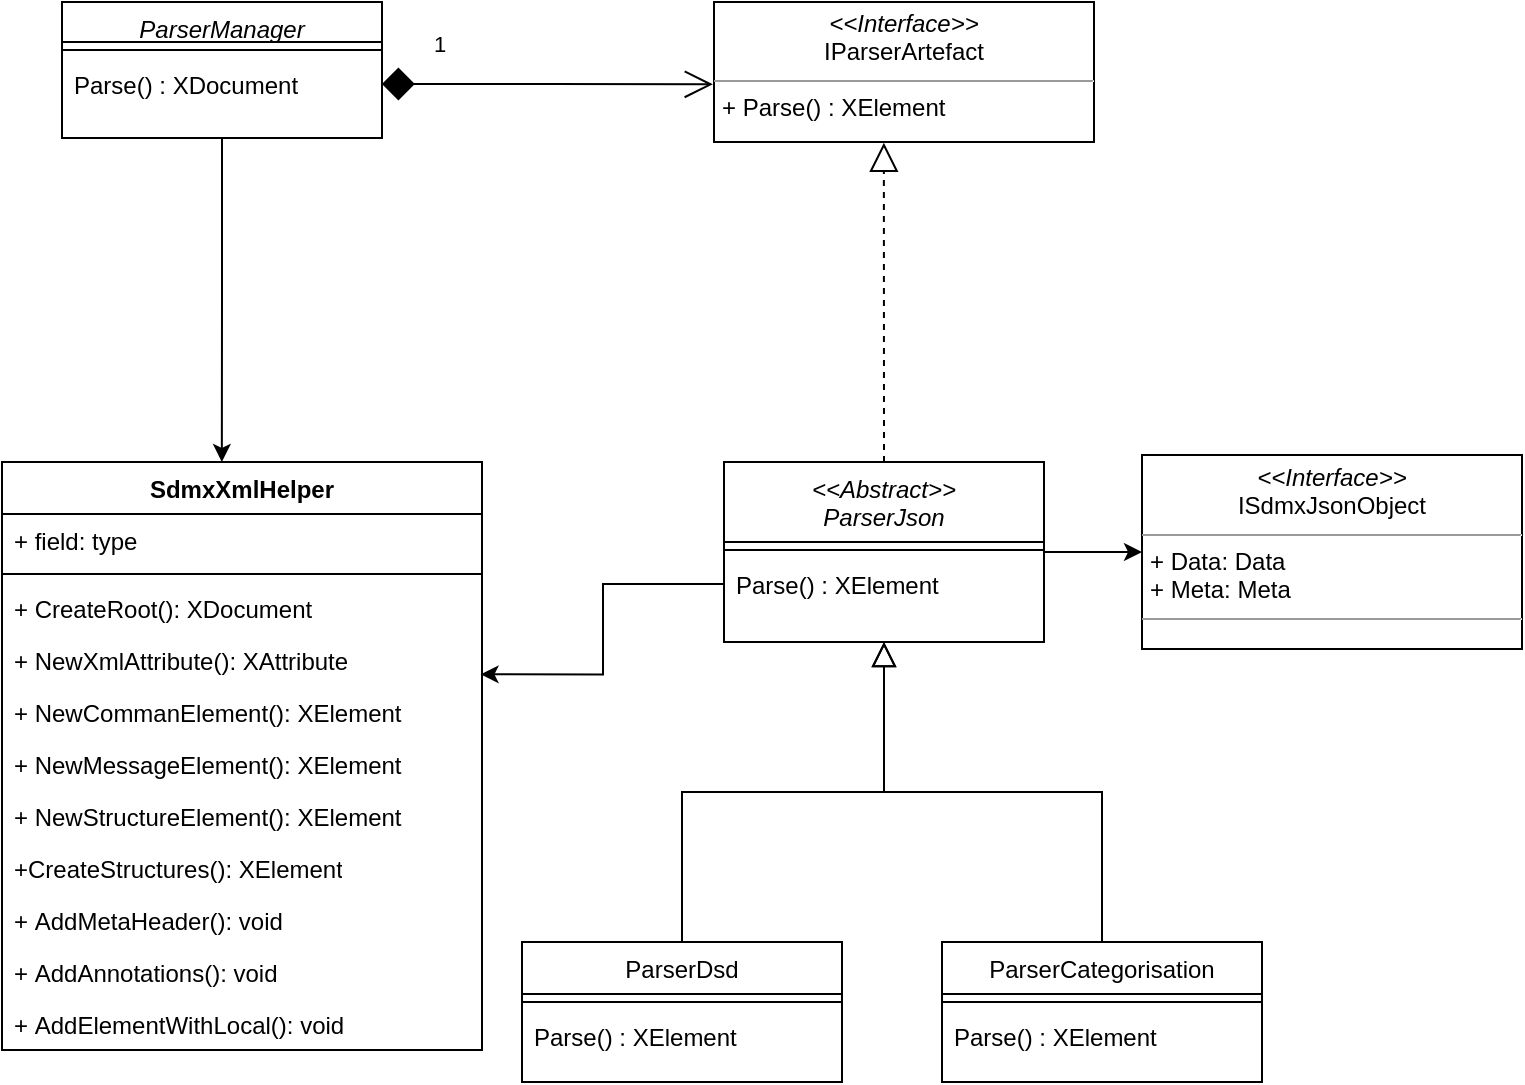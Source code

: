 <mxfile version="21.5.0" type="github">
  <diagram id="C5RBs43oDa-KdzZeNtuy" name="Page-1">
    <mxGraphModel dx="1155" dy="753" grid="1" gridSize="10" guides="1" tooltips="1" connect="1" arrows="1" fold="1" page="1" pageScale="1" pageWidth="827" pageHeight="1169" math="0" shadow="0">
      <root>
        <mxCell id="WIyWlLk6GJQsqaUBKTNV-0" />
        <mxCell id="WIyWlLk6GJQsqaUBKTNV-1" parent="WIyWlLk6GJQsqaUBKTNV-0" />
        <mxCell id="sYgzPZhgx7XZn2rBdJEi-27" value="" style="edgeStyle=orthogonalEdgeStyle;rounded=0;orthogonalLoop=1;jettySize=auto;html=1;" edge="1" parent="WIyWlLk6GJQsqaUBKTNV-1" source="zkfFHV4jXpPFQw0GAbJ--0" target="sYgzPZhgx7XZn2rBdJEi-26">
          <mxGeometry relative="1" as="geometry" />
        </mxCell>
        <mxCell id="zkfFHV4jXpPFQw0GAbJ--0" value="&lt;&lt;Abstract&gt;&gt;&#xa;ParserJson" style="swimlane;fontStyle=2;align=center;verticalAlign=top;childLayout=stackLayout;horizontal=1;startSize=40;horizontalStack=0;resizeParent=1;resizeLast=0;collapsible=1;marginBottom=0;rounded=0;shadow=0;strokeWidth=1;" parent="WIyWlLk6GJQsqaUBKTNV-1" vertex="1">
          <mxGeometry x="401" y="290" width="160" height="90" as="geometry">
            <mxRectangle x="230" y="140" width="160" height="26" as="alternateBounds" />
          </mxGeometry>
        </mxCell>
        <mxCell id="zkfFHV4jXpPFQw0GAbJ--4" value="" style="line;html=1;strokeWidth=1;align=left;verticalAlign=middle;spacingTop=-1;spacingLeft=3;spacingRight=3;rotatable=0;labelPosition=right;points=[];portConstraint=eastwest;" parent="zkfFHV4jXpPFQw0GAbJ--0" vertex="1">
          <mxGeometry y="40" width="160" height="8" as="geometry" />
        </mxCell>
        <mxCell id="zkfFHV4jXpPFQw0GAbJ--5" value="Parse() : XElement" style="text;align=left;verticalAlign=top;spacingLeft=4;spacingRight=4;overflow=hidden;rotatable=0;points=[[0,0.5],[1,0.5]];portConstraint=eastwest;" parent="zkfFHV4jXpPFQw0GAbJ--0" vertex="1">
          <mxGeometry y="48" width="160" height="26" as="geometry" />
        </mxCell>
        <mxCell id="zkfFHV4jXpPFQw0GAbJ--6" value="ParserDsd" style="swimlane;fontStyle=0;align=center;verticalAlign=top;childLayout=stackLayout;horizontal=1;startSize=26;horizontalStack=0;resizeParent=1;resizeLast=0;collapsible=1;marginBottom=0;rounded=0;shadow=0;strokeWidth=1;" parent="WIyWlLk6GJQsqaUBKTNV-1" vertex="1">
          <mxGeometry x="300" y="530" width="160" height="70" as="geometry">
            <mxRectangle x="130" y="380" width="160" height="26" as="alternateBounds" />
          </mxGeometry>
        </mxCell>
        <mxCell id="zkfFHV4jXpPFQw0GAbJ--9" value="" style="line;html=1;strokeWidth=1;align=left;verticalAlign=middle;spacingTop=-1;spacingLeft=3;spacingRight=3;rotatable=0;labelPosition=right;points=[];portConstraint=eastwest;" parent="zkfFHV4jXpPFQw0GAbJ--6" vertex="1">
          <mxGeometry y="26" width="160" height="8" as="geometry" />
        </mxCell>
        <mxCell id="sYgzPZhgx7XZn2rBdJEi-29" value="Parse() : XElement" style="text;align=left;verticalAlign=top;spacingLeft=4;spacingRight=4;overflow=hidden;rotatable=0;points=[[0,0.5],[1,0.5]];portConstraint=eastwest;" vertex="1" parent="zkfFHV4jXpPFQw0GAbJ--6">
          <mxGeometry y="34" width="160" height="26" as="geometry" />
        </mxCell>
        <mxCell id="zkfFHV4jXpPFQw0GAbJ--12" value="" style="endArrow=block;endSize=10;endFill=0;shadow=0;strokeWidth=1;rounded=0;edgeStyle=elbowEdgeStyle;elbow=vertical;" parent="WIyWlLk6GJQsqaUBKTNV-1" source="zkfFHV4jXpPFQw0GAbJ--6" target="zkfFHV4jXpPFQw0GAbJ--0" edge="1">
          <mxGeometry width="160" relative="1" as="geometry">
            <mxPoint x="320" y="373" as="sourcePoint" />
            <mxPoint x="320" y="373" as="targetPoint" />
          </mxGeometry>
        </mxCell>
        <mxCell id="zkfFHV4jXpPFQw0GAbJ--13" value="ParserCategorisation" style="swimlane;fontStyle=0;align=center;verticalAlign=top;childLayout=stackLayout;horizontal=1;startSize=26;horizontalStack=0;resizeParent=1;resizeLast=0;collapsible=1;marginBottom=0;rounded=0;shadow=0;strokeWidth=1;" parent="WIyWlLk6GJQsqaUBKTNV-1" vertex="1">
          <mxGeometry x="510" y="530" width="160" height="70" as="geometry">
            <mxRectangle x="340" y="380" width="170" height="26" as="alternateBounds" />
          </mxGeometry>
        </mxCell>
        <mxCell id="zkfFHV4jXpPFQw0GAbJ--15" value="" style="line;html=1;strokeWidth=1;align=left;verticalAlign=middle;spacingTop=-1;spacingLeft=3;spacingRight=3;rotatable=0;labelPosition=right;points=[];portConstraint=eastwest;" parent="zkfFHV4jXpPFQw0GAbJ--13" vertex="1">
          <mxGeometry y="26" width="160" height="8" as="geometry" />
        </mxCell>
        <mxCell id="sYgzPZhgx7XZn2rBdJEi-28" value="Parse() : XElement" style="text;align=left;verticalAlign=top;spacingLeft=4;spacingRight=4;overflow=hidden;rotatable=0;points=[[0,0.5],[1,0.5]];portConstraint=eastwest;" vertex="1" parent="zkfFHV4jXpPFQw0GAbJ--13">
          <mxGeometry y="34" width="160" height="26" as="geometry" />
        </mxCell>
        <mxCell id="zkfFHV4jXpPFQw0GAbJ--16" value="" style="endArrow=block;endSize=10;endFill=0;shadow=0;strokeWidth=1;rounded=0;edgeStyle=elbowEdgeStyle;elbow=vertical;" parent="WIyWlLk6GJQsqaUBKTNV-1" source="zkfFHV4jXpPFQw0GAbJ--13" target="zkfFHV4jXpPFQw0GAbJ--0" edge="1">
          <mxGeometry width="160" relative="1" as="geometry">
            <mxPoint x="330" y="543" as="sourcePoint" />
            <mxPoint x="430" y="441" as="targetPoint" />
          </mxGeometry>
        </mxCell>
        <mxCell id="sYgzPZhgx7XZn2rBdJEi-33" value="" style="edgeStyle=orthogonalEdgeStyle;rounded=0;orthogonalLoop=1;jettySize=auto;html=1;entryX=0.458;entryY=0;entryDx=0;entryDy=0;entryPerimeter=0;" edge="1" parent="WIyWlLk6GJQsqaUBKTNV-1" source="sYgzPZhgx7XZn2rBdJEi-0" target="sYgzPZhgx7XZn2rBdJEi-13">
          <mxGeometry relative="1" as="geometry">
            <mxPoint x="150" y="208.0" as="targetPoint" />
          </mxGeometry>
        </mxCell>
        <mxCell id="sYgzPZhgx7XZn2rBdJEi-0" value="ParserManager" style="swimlane;fontStyle=2;align=center;verticalAlign=top;childLayout=stackLayout;horizontal=1;startSize=20;horizontalStack=0;resizeParent=1;resizeLast=0;collapsible=1;marginBottom=0;rounded=0;shadow=0;strokeWidth=1;" vertex="1" parent="WIyWlLk6GJQsqaUBKTNV-1">
          <mxGeometry x="70" y="60" width="160" height="68" as="geometry">
            <mxRectangle x="230" y="140" width="160" height="26" as="alternateBounds" />
          </mxGeometry>
        </mxCell>
        <mxCell id="sYgzPZhgx7XZn2rBdJEi-4" value="" style="line;html=1;strokeWidth=1;align=left;verticalAlign=middle;spacingTop=-1;spacingLeft=3;spacingRight=3;rotatable=0;labelPosition=right;points=[];portConstraint=eastwest;" vertex="1" parent="sYgzPZhgx7XZn2rBdJEi-0">
          <mxGeometry y="20" width="160" height="8" as="geometry" />
        </mxCell>
        <mxCell id="sYgzPZhgx7XZn2rBdJEi-5" value="Parse() : XDocument " style="text;align=left;verticalAlign=top;spacingLeft=4;spacingRight=4;overflow=hidden;rotatable=0;points=[[0,0.5],[1,0.5]];portConstraint=eastwest;" vertex="1" parent="sYgzPZhgx7XZn2rBdJEi-0">
          <mxGeometry y="28" width="160" height="26" as="geometry" />
        </mxCell>
        <mxCell id="sYgzPZhgx7XZn2rBdJEi-10" value="1" style="endArrow=open;html=1;endSize=12;startArrow=diamond;startSize=14;startFill=1;edgeStyle=orthogonalEdgeStyle;align=left;verticalAlign=bottom;rounded=0;entryX=-0.003;entryY=0.588;entryDx=0;entryDy=0;exitX=1;exitY=0.5;exitDx=0;exitDy=0;entryPerimeter=0;" edge="1" parent="WIyWlLk6GJQsqaUBKTNV-1" source="sYgzPZhgx7XZn2rBdJEi-5" target="sYgzPZhgx7XZn2rBdJEi-17">
          <mxGeometry x="-0.709" y="11" relative="1" as="geometry">
            <mxPoint x="255.5" y="95.5" as="sourcePoint" />
            <mxPoint x="393.5" y="89.5" as="targetPoint" />
            <mxPoint as="offset" />
          </mxGeometry>
        </mxCell>
        <mxCell id="sYgzPZhgx7XZn2rBdJEi-13" value="SdmxXmlHelper" style="swimlane;fontStyle=1;align=center;verticalAlign=top;childLayout=stackLayout;horizontal=1;startSize=26;horizontalStack=0;resizeParent=1;resizeParentMax=0;resizeLast=0;collapsible=1;marginBottom=0;whiteSpace=wrap;html=1;" vertex="1" parent="WIyWlLk6GJQsqaUBKTNV-1">
          <mxGeometry x="40" y="290" width="240" height="294" as="geometry" />
        </mxCell>
        <mxCell id="sYgzPZhgx7XZn2rBdJEi-14" value="+ field: type" style="text;strokeColor=none;fillColor=none;align=left;verticalAlign=top;spacingLeft=4;spacingRight=4;overflow=hidden;rotatable=0;points=[[0,0.5],[1,0.5]];portConstraint=eastwest;whiteSpace=wrap;html=1;" vertex="1" parent="sYgzPZhgx7XZn2rBdJEi-13">
          <mxGeometry y="26" width="240" height="26" as="geometry" />
        </mxCell>
        <mxCell id="sYgzPZhgx7XZn2rBdJEi-15" value="" style="line;strokeWidth=1;fillColor=none;align=left;verticalAlign=middle;spacingTop=-1;spacingLeft=3;spacingRight=3;rotatable=0;labelPosition=right;points=[];portConstraint=eastwest;strokeColor=inherit;" vertex="1" parent="sYgzPZhgx7XZn2rBdJEi-13">
          <mxGeometry y="52" width="240" height="8" as="geometry" />
        </mxCell>
        <mxCell id="sYgzPZhgx7XZn2rBdJEi-16" value="+&amp;nbsp;CreateRoot&lt;span style=&quot;background-color: initial;&quot;&gt;():&amp;nbsp;&lt;/span&gt;XDocument&lt;br&gt;" style="text;strokeColor=none;fillColor=none;align=left;verticalAlign=top;spacingLeft=4;spacingRight=4;overflow=hidden;rotatable=0;points=[[0,0.5],[1,0.5]];portConstraint=eastwest;whiteSpace=wrap;html=1;" vertex="1" parent="sYgzPZhgx7XZn2rBdJEi-13">
          <mxGeometry y="60" width="240" height="26" as="geometry" />
        </mxCell>
        <mxCell id="sYgzPZhgx7XZn2rBdJEi-21" value="+&amp;nbsp;NewXmlAttribute&lt;span style=&quot;background-color: initial;&quot;&gt;():&amp;nbsp;&lt;/span&gt;XAttribute" style="text;strokeColor=none;fillColor=none;align=left;verticalAlign=top;spacingLeft=4;spacingRight=4;overflow=hidden;rotatable=0;points=[[0,0.5],[1,0.5]];portConstraint=eastwest;whiteSpace=wrap;html=1;" vertex="1" parent="sYgzPZhgx7XZn2rBdJEi-13">
          <mxGeometry y="86" width="240" height="26" as="geometry" />
        </mxCell>
        <mxCell id="sYgzPZhgx7XZn2rBdJEi-22" value="+&amp;nbsp;NewCommanElement&lt;span style=&quot;background-color: initial;&quot;&gt;():&amp;nbsp;&lt;/span&gt;XElement" style="text;strokeColor=none;fillColor=none;align=left;verticalAlign=top;spacingLeft=4;spacingRight=4;overflow=hidden;rotatable=0;points=[[0,0.5],[1,0.5]];portConstraint=eastwest;whiteSpace=wrap;html=1;" vertex="1" parent="sYgzPZhgx7XZn2rBdJEi-13">
          <mxGeometry y="112" width="240" height="26" as="geometry" />
        </mxCell>
        <mxCell id="sYgzPZhgx7XZn2rBdJEi-23" value="+&amp;nbsp;NewMessageElement&lt;span style=&quot;background-color: initial;&quot;&gt;():&amp;nbsp;&lt;/span&gt;&lt;span style=&quot;background-color: initial;&quot;&gt;XElement&lt;/span&gt;" style="text;strokeColor=none;fillColor=none;align=left;verticalAlign=top;spacingLeft=4;spacingRight=4;overflow=hidden;rotatable=0;points=[[0,0.5],[1,0.5]];portConstraint=eastwest;whiteSpace=wrap;html=1;" vertex="1" parent="sYgzPZhgx7XZn2rBdJEi-13">
          <mxGeometry y="138" width="240" height="26" as="geometry" />
        </mxCell>
        <mxCell id="sYgzPZhgx7XZn2rBdJEi-24" value="+&amp;nbsp;NewStructureElement&lt;span style=&quot;background-color: initial;&quot;&gt;():&amp;nbsp;&lt;/span&gt;&lt;span style=&quot;background-color: initial;&quot;&gt;XElement&lt;/span&gt;" style="text;strokeColor=none;fillColor=none;align=left;verticalAlign=top;spacingLeft=4;spacingRight=4;overflow=hidden;rotatable=0;points=[[0,0.5],[1,0.5]];portConstraint=eastwest;whiteSpace=wrap;html=1;" vertex="1" parent="sYgzPZhgx7XZn2rBdJEi-13">
          <mxGeometry y="164" width="240" height="26" as="geometry" />
        </mxCell>
        <mxCell id="sYgzPZhgx7XZn2rBdJEi-36" value="+CreateStructures&lt;span style=&quot;background-color: initial;&quot;&gt;():&amp;nbsp;&lt;/span&gt;&lt;span style=&quot;background-color: initial;&quot;&gt;XElement&lt;/span&gt;" style="text;strokeColor=none;fillColor=none;align=left;verticalAlign=top;spacingLeft=4;spacingRight=4;overflow=hidden;rotatable=0;points=[[0,0.5],[1,0.5]];portConstraint=eastwest;whiteSpace=wrap;html=1;" vertex="1" parent="sYgzPZhgx7XZn2rBdJEi-13">
          <mxGeometry y="190" width="240" height="26" as="geometry" />
        </mxCell>
        <mxCell id="sYgzPZhgx7XZn2rBdJEi-35" value="+&amp;nbsp;AddMetaHeader&lt;span style=&quot;background-color: initial;&quot;&gt;():&amp;nbsp;&lt;/span&gt;&lt;span style=&quot;background-color: initial;&quot;&gt;void&lt;/span&gt;" style="text;strokeColor=none;fillColor=none;align=left;verticalAlign=top;spacingLeft=4;spacingRight=4;overflow=hidden;rotatable=0;points=[[0,0.5],[1,0.5]];portConstraint=eastwest;whiteSpace=wrap;html=1;" vertex="1" parent="sYgzPZhgx7XZn2rBdJEi-13">
          <mxGeometry y="216" width="240" height="26" as="geometry" />
        </mxCell>
        <mxCell id="sYgzPZhgx7XZn2rBdJEi-37" value="+&amp;nbsp;AddAnnotations&lt;span style=&quot;background-color: initial;&quot;&gt;():&amp;nbsp;&lt;/span&gt;&lt;span style=&quot;background-color: initial;&quot;&gt;void&lt;/span&gt;" style="text;strokeColor=none;fillColor=none;align=left;verticalAlign=top;spacingLeft=4;spacingRight=4;overflow=hidden;rotatable=0;points=[[0,0.5],[1,0.5]];portConstraint=eastwest;whiteSpace=wrap;html=1;" vertex="1" parent="sYgzPZhgx7XZn2rBdJEi-13">
          <mxGeometry y="242" width="240" height="26" as="geometry" />
        </mxCell>
        <mxCell id="sYgzPZhgx7XZn2rBdJEi-38" value="+&amp;nbsp;AddElementWithLocal&lt;span style=&quot;background-color: initial;&quot;&gt;():&amp;nbsp;&lt;/span&gt;&lt;span style=&quot;background-color: initial;&quot;&gt;void&lt;/span&gt;" style="text;strokeColor=none;fillColor=none;align=left;verticalAlign=top;spacingLeft=4;spacingRight=4;overflow=hidden;rotatable=0;points=[[0,0.5],[1,0.5]];portConstraint=eastwest;whiteSpace=wrap;html=1;" vertex="1" parent="sYgzPZhgx7XZn2rBdJEi-13">
          <mxGeometry y="268" width="240" height="26" as="geometry" />
        </mxCell>
        <mxCell id="sYgzPZhgx7XZn2rBdJEi-17" value="&lt;p style=&quot;margin:0px;margin-top:4px;text-align:center;&quot;&gt;&lt;i&gt;&amp;lt;&amp;lt;Interface&amp;gt;&amp;gt;&lt;/i&gt;&lt;br&gt;IParserArtefact&lt;/p&gt;&lt;hr size=&quot;1&quot;&gt;&lt;p style=&quot;margin:0px;margin-left:4px;&quot;&gt;+&amp;nbsp;Parse() :&amp;nbsp;XElement&lt;br&gt;&lt;/p&gt;" style="verticalAlign=top;align=left;overflow=fill;fontSize=12;fontFamily=Helvetica;html=1;whiteSpace=wrap;" vertex="1" parent="WIyWlLk6GJQsqaUBKTNV-1">
          <mxGeometry x="396" y="60" width="190" height="70" as="geometry" />
        </mxCell>
        <mxCell id="sYgzPZhgx7XZn2rBdJEi-19" value="" style="endArrow=block;dashed=1;endFill=0;endSize=12;html=1;rounded=0;entryX=0.447;entryY=1.005;entryDx=0;entryDy=0;entryPerimeter=0;exitX=0.5;exitY=0;exitDx=0;exitDy=0;" edge="1" parent="WIyWlLk6GJQsqaUBKTNV-1" source="zkfFHV4jXpPFQw0GAbJ--0" target="sYgzPZhgx7XZn2rBdJEi-17">
          <mxGeometry width="160" relative="1" as="geometry">
            <mxPoint x="200" y="230" as="sourcePoint" />
            <mxPoint x="360" y="230" as="targetPoint" />
          </mxGeometry>
        </mxCell>
        <mxCell id="sYgzPZhgx7XZn2rBdJEi-25" value="" style="edgeStyle=orthogonalEdgeStyle;rounded=0;orthogonalLoop=1;jettySize=auto;html=1;entryX=0.997;entryY=0.776;entryDx=0;entryDy=0;entryPerimeter=0;" edge="1" parent="WIyWlLk6GJQsqaUBKTNV-1" source="zkfFHV4jXpPFQw0GAbJ--5" target="sYgzPZhgx7XZn2rBdJEi-21">
          <mxGeometry relative="1" as="geometry">
            <mxPoint x="320" y="390" as="targetPoint" />
          </mxGeometry>
        </mxCell>
        <mxCell id="sYgzPZhgx7XZn2rBdJEi-26" value="&lt;p style=&quot;margin:0px;margin-top:4px;text-align:center;&quot;&gt;&lt;i&gt;&amp;lt;&amp;lt;Interface&amp;gt;&amp;gt;&lt;/i&gt;&lt;br&gt;ISdmxJsonObject&lt;/p&gt;&lt;hr size=&quot;1&quot;&gt;&lt;p style=&quot;margin:0px;margin-left:4px;&quot;&gt;+&amp;nbsp;Data&lt;span style=&quot;background-color: initial;&quot;&gt;:&amp;nbsp;&lt;/span&gt;Data&lt;/p&gt;&lt;p style=&quot;margin:0px;margin-left:4px;&quot;&gt;+&amp;nbsp;Meta&lt;span style=&quot;background-color: initial;&quot;&gt;:&amp;nbsp;&lt;/span&gt;Meta&lt;/p&gt;&lt;hr size=&quot;1&quot;&gt;&lt;p style=&quot;margin:0px;margin-left:4px;&quot;&gt;&lt;br&gt;&lt;/p&gt;" style="verticalAlign=top;align=left;overflow=fill;fontSize=12;fontFamily=Helvetica;html=1;whiteSpace=wrap;" vertex="1" parent="WIyWlLk6GJQsqaUBKTNV-1">
          <mxGeometry x="610" y="286.5" width="190" height="97" as="geometry" />
        </mxCell>
      </root>
    </mxGraphModel>
  </diagram>
</mxfile>
